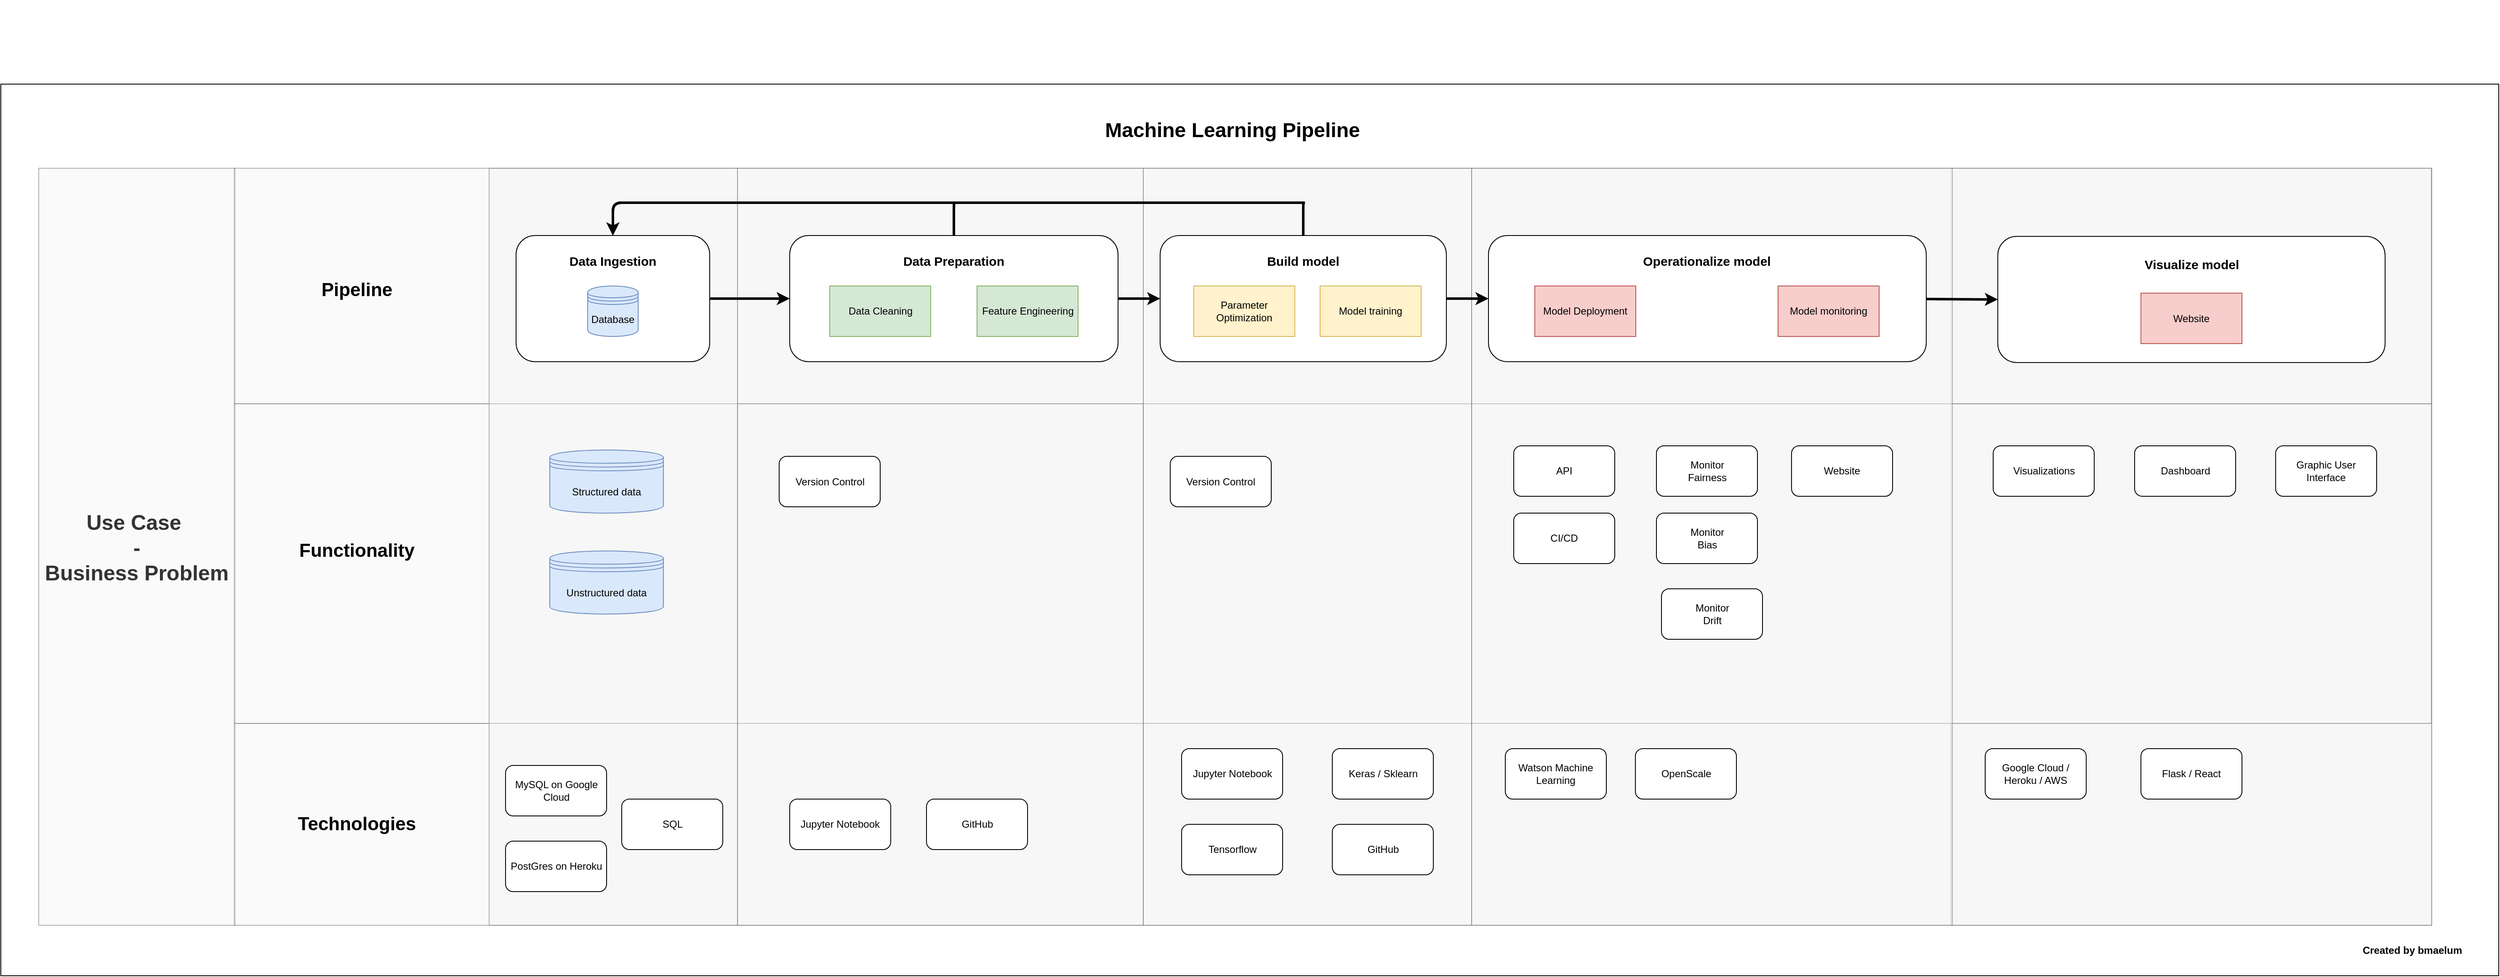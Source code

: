 <mxfile version="12.2.0" type="device" pages="1"><diagram id="UdGAdDEJSyyYJbpU4xct" name="Page-1"><mxGraphModel dx="3518" dy="2591" grid="1" gridSize="10" guides="1" tooltips="1" connect="1" arrows="1" fold="1" page="1" pageScale="1" pageWidth="827" pageHeight="1169" math="0" shadow="0"><root><mxCell id="0"/><mxCell id="1" parent="0"/><mxCell id="WjDHQx3Hi-hogk8vs6jd-1" value="" style="rounded=0;whiteSpace=wrap;html=1;" parent="1" vertex="1"><mxGeometry x="-837" y="-170" width="2967" height="1060" as="geometry"/></mxCell><mxCell id="IGVJ8Vz5LGz02qvAotLp-27" value="" style="rounded=0;whiteSpace=wrap;html=1;fillColor=#f5f5f5;strokeColor=#666666;fontColor=#333333;opacity=50;" parent="1" vertex="1"><mxGeometry x="-560" y="590" width="2610" height="240" as="geometry"/></mxCell><mxCell id="IGVJ8Vz5LGz02qvAotLp-57" value="" style="rounded=0;whiteSpace=wrap;html=1;fillColor=#f5f5f5;strokeColor=#666666;fontColor=#333333;opacity=50;" parent="1" vertex="1"><mxGeometry x="1479.5" y="-70" width="571" height="900" as="geometry"/></mxCell><mxCell id="IGVJ8Vz5LGz02qvAotLp-38" value="" style="rounded=0;whiteSpace=wrap;html=1;fillColor=#f5f5f5;strokeColor=#666666;fontColor=#333333;opacity=50;" parent="1" vertex="1"><mxGeometry x="-560" y="210" width="2610" height="380" as="geometry"/></mxCell><mxCell id="IGVJ8Vz5LGz02qvAotLp-24" value="" style="rounded=0;whiteSpace=wrap;html=1;fillColor=#f5f5f5;strokeColor=#666666;fontColor=#333333;opacity=50;" parent="1" vertex="1"><mxGeometry x="38" y="-70" width="482" height="900" as="geometry"/></mxCell><mxCell id="IGVJ8Vz5LGz02qvAotLp-39" value="" style="rounded=0;whiteSpace=wrap;html=1;fillColor=#f5f5f5;strokeColor=#666666;fontColor=#333333;opacity=50;" parent="1" vertex="1"><mxGeometry x="-560" y="-70" width="2610" height="280" as="geometry"/></mxCell><mxCell id="IGVJ8Vz5LGz02qvAotLp-23" value="" style="rounded=0;whiteSpace=wrap;html=1;fillColor=#f5f5f5;strokeColor=#666666;fontColor=#333333;opacity=50;" parent="1" vertex="1"><mxGeometry x="-257" y="-70" width="295" height="900" as="geometry"/></mxCell><mxCell id="IGVJ8Vz5LGz02qvAotLp-26" value="" style="rounded=0;whiteSpace=wrap;html=1;fillColor=#f5f5f5;strokeColor=#666666;fontColor=#333333;opacity=50;" parent="1" vertex="1"><mxGeometry x="910" y="-70" width="571" height="900" as="geometry"/></mxCell><mxCell id="IGVJ8Vz5LGz02qvAotLp-25" value="" style="rounded=0;whiteSpace=wrap;html=1;fillColor=#f5f5f5;strokeColor=#666666;fontColor=#333333;opacity=50;" parent="1" vertex="1"><mxGeometry x="520" y="-70" width="390" height="900" as="geometry"/></mxCell><mxCell id="mwmiNPUkpZYSzUFOsRAI-22" value="" style="rounded=1;whiteSpace=wrap;html=1;" parent="1" vertex="1"><mxGeometry x="930" y="10" width="520" height="150" as="geometry"/></mxCell><mxCell id="mwmiNPUkpZYSzUFOsRAI-21" style="edgeStyle=orthogonalEdgeStyle;rounded=0;orthogonalLoop=1;jettySize=auto;html=1;exitX=1;exitY=0.5;exitDx=0;exitDy=0;entryX=0;entryY=0.5;entryDx=0;entryDy=0;fontSize=15;strokeWidth=3;" parent="1" source="mwmiNPUkpZYSzUFOsRAI-18" target="mwmiNPUkpZYSzUFOsRAI-6" edge="1"><mxGeometry relative="1" as="geometry"/></mxCell><mxCell id="IGVJ8Vz5LGz02qvAotLp-55" style="edgeStyle=orthogonalEdgeStyle;orthogonalLoop=1;jettySize=auto;html=1;exitX=0.5;exitY=0;exitDx=0;exitDy=0;entryX=0.5;entryY=0;entryDx=0;entryDy=0;strokeColor=#000000;strokeWidth=3;" parent="1" source="mwmiNPUkpZYSzUFOsRAI-18" target="mwmiNPUkpZYSzUFOsRAI-13" edge="1"><mxGeometry relative="1" as="geometry"><Array as="points"><mxPoint x="296" y="-29"/><mxPoint x="-109" y="-29"/></Array></mxGeometry></mxCell><mxCell id="mwmiNPUkpZYSzUFOsRAI-18" value="" style="rounded=1;whiteSpace=wrap;html=1;" parent="1" vertex="1"><mxGeometry x="100" y="10" width="390" height="150" as="geometry"/></mxCell><mxCell id="IGVJ8Vz5LGz02qvAotLp-1" style="edgeStyle=orthogonalEdgeStyle;rounded=0;orthogonalLoop=1;jettySize=auto;html=1;exitX=1;exitY=0.5;exitDx=0;exitDy=0;entryX=0;entryY=0.5;entryDx=0;entryDy=0;strokeWidth=3;" parent="1" source="mwmiNPUkpZYSzUFOsRAI-6" target="mwmiNPUkpZYSzUFOsRAI-22" edge="1"><mxGeometry relative="1" as="geometry"/></mxCell><mxCell id="IGVJ8Vz5LGz02qvAotLp-83" style="edgeStyle=orthogonalEdgeStyle;orthogonalLoop=1;jettySize=auto;html=1;exitX=0.5;exitY=0;exitDx=0;exitDy=0;strokeColor=#000000;strokeWidth=3;" parent="1" source="mwmiNPUkpZYSzUFOsRAI-6" edge="1"><mxGeometry relative="1" as="geometry"><mxPoint x="-110.0" y="10.0" as="targetPoint"/><Array as="points"><mxPoint x="711" y="-29"/><mxPoint x="-109" y="-29"/></Array></mxGeometry></mxCell><mxCell id="mwmiNPUkpZYSzUFOsRAI-6" value="" style="rounded=1;whiteSpace=wrap;html=1;" parent="1" vertex="1"><mxGeometry x="540" y="10" width="340" height="150" as="geometry"/></mxCell><mxCell id="mwmiNPUkpZYSzUFOsRAI-1" value="Data Cleaning" style="rounded=0;whiteSpace=wrap;html=1;fillColor=#d5e8d4;strokeColor=#82b366;" parent="1" vertex="1"><mxGeometry x="147.5" y="70" width="120" height="60" as="geometry"/></mxCell><mxCell id="mwmiNPUkpZYSzUFOsRAI-2" value="Model training" style="rounded=0;whiteSpace=wrap;html=1;fillColor=#fff2cc;strokeColor=#d6b656;" parent="1" vertex="1"><mxGeometry x="730" y="70" width="120" height="60" as="geometry"/></mxCell><mxCell id="mwmiNPUkpZYSzUFOsRAI-3" value="Feature Engineering" style="rounded=0;whiteSpace=wrap;html=1;fillColor=#d5e8d4;strokeColor=#82b366;" parent="1" vertex="1"><mxGeometry x="322.5" y="70" width="120" height="60" as="geometry"/></mxCell><mxCell id="mwmiNPUkpZYSzUFOsRAI-4" value="Model Deployment" style="rounded=0;whiteSpace=wrap;html=1;fillColor=#f8cecc;strokeColor=#b85450;" parent="1" vertex="1"><mxGeometry x="985" y="70" width="120" height="60" as="geometry"/></mxCell><mxCell id="mwmiNPUkpZYSzUFOsRAI-5" value="Model monitoring" style="rounded=0;whiteSpace=wrap;html=1;fillColor=#f8cecc;strokeColor=#b85450;" parent="1" vertex="1"><mxGeometry x="1274" y="70" width="120" height="60" as="geometry"/></mxCell><mxCell id="mwmiNPUkpZYSzUFOsRAI-7" value="Build model" style="text;html=1;strokeColor=none;fillColor=none;align=center;verticalAlign=middle;whiteSpace=wrap;rounded=0;fontSize=15;fontStyle=1" parent="1" vertex="1"><mxGeometry x="646" y="30" width="128" height="20" as="geometry"/></mxCell><mxCell id="mwmiNPUkpZYSzUFOsRAI-20" style="edgeStyle=orthogonalEdgeStyle;rounded=0;orthogonalLoop=1;jettySize=auto;html=1;exitX=1;exitY=0.5;exitDx=0;exitDy=0;entryX=0;entryY=0.5;entryDx=0;entryDy=0;fontSize=15;strokeWidth=3;" parent="1" source="mwmiNPUkpZYSzUFOsRAI-13" target="mwmiNPUkpZYSzUFOsRAI-18" edge="1"><mxGeometry relative="1" as="geometry"/></mxCell><mxCell id="mwmiNPUkpZYSzUFOsRAI-13" value="" style="rounded=1;whiteSpace=wrap;html=1;" parent="1" vertex="1"><mxGeometry x="-225" y="10" width="230" height="150" as="geometry"/></mxCell><mxCell id="mwmiNPUkpZYSzUFOsRAI-15" value="Database" style="shape=datastore;whiteSpace=wrap;html=1;fillColor=#dae8fc;strokeColor=#6c8ebf;" parent="1" vertex="1"><mxGeometry x="-140" y="70" width="60" height="60" as="geometry"/></mxCell><mxCell id="mwmiNPUkpZYSzUFOsRAI-16" value="Data Ingestion" style="text;html=1;strokeColor=none;fillColor=none;align=center;verticalAlign=middle;whiteSpace=wrap;rounded=0;fontSize=15;fontStyle=1" parent="1" vertex="1"><mxGeometry x="-175" y="30" width="130" height="20" as="geometry"/></mxCell><mxCell id="mwmiNPUkpZYSzUFOsRAI-19" value="Data Preparation" style="text;html=1;strokeColor=none;fillColor=none;align=center;verticalAlign=middle;whiteSpace=wrap;rounded=0;fontSize=15;fontStyle=1" parent="1" vertex="1"><mxGeometry x="205" y="30" width="180" height="20" as="geometry"/></mxCell><mxCell id="mwmiNPUkpZYSzUFOsRAI-23" value="Operationalize model" style="text;html=1;strokeColor=none;fillColor=none;align=center;verticalAlign=middle;whiteSpace=wrap;rounded=0;fontSize=15;fontStyle=1" parent="1" vertex="1"><mxGeometry x="1105" y="30" width="169" height="20" as="geometry"/></mxCell><mxCell id="IGVJ8Vz5LGz02qvAotLp-2" value="Parameter Optimization" style="rounded=0;whiteSpace=wrap;html=1;fillColor=#fff2cc;strokeColor=#d6b656;" parent="1" vertex="1"><mxGeometry x="580" y="70" width="120" height="60" as="geometry"/></mxCell><mxCell id="IGVJ8Vz5LGz02qvAotLp-3" value="CI/CD" style="rounded=1;whiteSpace=wrap;html=1;" parent="1" vertex="1"><mxGeometry x="960" y="340" width="120" height="60" as="geometry"/></mxCell><mxCell id="IGVJ8Vz5LGz02qvAotLp-5" value="Monitor &lt;br&gt;Fairness" style="rounded=1;whiteSpace=wrap;html=1;" parent="1" vertex="1"><mxGeometry x="1129.5" y="260" width="120" height="60" as="geometry"/></mxCell><mxCell id="IGVJ8Vz5LGz02qvAotLp-6" value="Monitor &lt;br&gt;Bias" style="rounded=1;whiteSpace=wrap;html=1;" parent="1" vertex="1"><mxGeometry x="1129.5" y="340" width="120" height="60" as="geometry"/></mxCell><mxCell id="IGVJ8Vz5LGz02qvAotLp-7" value="Monitor &lt;br&gt;Drift" style="rounded=1;whiteSpace=wrap;html=1;" parent="1" vertex="1"><mxGeometry x="1135.5" y="430" width="120" height="60" as="geometry"/></mxCell><mxCell id="IGVJ8Vz5LGz02qvAotLp-8" value="Jupyter Notebook" style="rounded=1;whiteSpace=wrap;html=1;" parent="1" vertex="1"><mxGeometry x="100" y="680" width="120" height="60" as="geometry"/></mxCell><mxCell id="IGVJ8Vz5LGz02qvAotLp-11" value="Website" style="rounded=1;whiteSpace=wrap;html=1;" parent="1" vertex="1"><mxGeometry x="1290" y="260" width="120" height="60" as="geometry"/></mxCell><mxCell id="IGVJ8Vz5LGz02qvAotLp-13" value="API" style="rounded=1;whiteSpace=wrap;html=1;" parent="1" vertex="1"><mxGeometry x="960" y="260" width="120" height="60" as="geometry"/></mxCell><mxCell id="IGVJ8Vz5LGz02qvAotLp-16" value="Unstructured data" style="shape=datastore;whiteSpace=wrap;html=1;fillColor=#dae8fc;strokeColor=#6c8ebf;" parent="1" vertex="1"><mxGeometry x="-185" y="385" width="135" height="75" as="geometry"/></mxCell><mxCell id="IGVJ8Vz5LGz02qvAotLp-28" value="MySQL on Google Cloud" style="rounded=1;whiteSpace=wrap;html=1;" parent="1" vertex="1"><mxGeometry x="-237.5" y="640" width="120" height="60" as="geometry"/></mxCell><mxCell id="IGVJ8Vz5LGz02qvAotLp-30" value="Jupyter Notebook" style="rounded=1;whiteSpace=wrap;html=1;" parent="1" vertex="1"><mxGeometry x="565.5" y="620" width="120" height="60" as="geometry"/></mxCell><mxCell id="IGVJ8Vz5LGz02qvAotLp-31" value="Keras / Sklearn" style="rounded=1;whiteSpace=wrap;html=1;" parent="1" vertex="1"><mxGeometry x="744.5" y="620" width="120" height="60" as="geometry"/></mxCell><mxCell id="IGVJ8Vz5LGz02qvAotLp-32" value="Tensorflow" style="rounded=1;whiteSpace=wrap;html=1;" parent="1" vertex="1"><mxGeometry x="565.5" y="710" width="120" height="60" as="geometry"/></mxCell><mxCell id="IGVJ8Vz5LGz02qvAotLp-33" value="Watson Machine Learning" style="rounded=1;whiteSpace=wrap;html=1;" parent="1" vertex="1"><mxGeometry x="950" y="620" width="120" height="60" as="geometry"/></mxCell><mxCell id="IGVJ8Vz5LGz02qvAotLp-34" value="OpenScale" style="rounded=1;whiteSpace=wrap;html=1;" parent="1" vertex="1"><mxGeometry x="1104.5" y="620" width="120" height="60" as="geometry"/></mxCell><mxCell id="IGVJ8Vz5LGz02qvAotLp-35" value="&lt;font style=&quot;font-size: 22px&quot;&gt;&lt;b&gt;Technologies&lt;/b&gt;&lt;/font&gt;" style="text;html=1;strokeColor=none;fillColor=none;align=center;verticalAlign=middle;whiteSpace=wrap;rounded=0;opacity=50;" parent="1" vertex="1"><mxGeometry x="-519.5" y="700" width="210" height="20" as="geometry"/></mxCell><mxCell id="IGVJ8Vz5LGz02qvAotLp-37" value="Structured data" style="shape=datastore;whiteSpace=wrap;html=1;fillColor=#dae8fc;strokeColor=#6c8ebf;" parent="1" vertex="1"><mxGeometry x="-185" y="265" width="135" height="75" as="geometry"/></mxCell><mxCell id="IGVJ8Vz5LGz02qvAotLp-40" value="&lt;font style=&quot;font-size: 22px&quot;&gt;&lt;b&gt;Functionality&lt;/b&gt;&lt;/font&gt;" style="text;html=1;strokeColor=none;fillColor=none;align=center;verticalAlign=middle;whiteSpace=wrap;rounded=0;opacity=50;" parent="1" vertex="1"><mxGeometry x="-519.5" y="375" width="210" height="20" as="geometry"/></mxCell><mxCell id="IGVJ8Vz5LGz02qvAotLp-41" value="&lt;font style=&quot;font-size: 22px&quot;&gt;&lt;b&gt;Pipeline &lt;br&gt;&lt;/b&gt;&lt;/font&gt;" style="text;html=1;strokeColor=none;fillColor=none;align=center;verticalAlign=middle;whiteSpace=wrap;rounded=0;opacity=50;" parent="1" vertex="1"><mxGeometry x="-519.5" y="65" width="210" height="20" as="geometry"/></mxCell><mxCell id="IGVJ8Vz5LGz02qvAotLp-43" value="Flask / React" style="rounded=1;whiteSpace=wrap;html=1;" parent="1" vertex="1"><mxGeometry x="1705" y="620" width="120" height="60" as="geometry"/></mxCell><mxCell id="IGVJ8Vz5LGz02qvAotLp-46" value="SQL" style="rounded=1;whiteSpace=wrap;html=1;" parent="1" vertex="1"><mxGeometry x="-99.5" y="680" width="120" height="60" as="geometry"/></mxCell><mxCell id="IGVJ8Vz5LGz02qvAotLp-51" value="Version Control" style="rounded=1;whiteSpace=wrap;html=1;" parent="1" vertex="1"><mxGeometry x="87.5" y="272.5" width="120" height="60" as="geometry"/></mxCell><mxCell id="IGVJ8Vz5LGz02qvAotLp-52" value="GitHub" style="rounded=1;whiteSpace=wrap;html=1;" parent="1" vertex="1"><mxGeometry x="262.5" y="680" width="120" height="60" as="geometry"/></mxCell><mxCell id="IGVJ8Vz5LGz02qvAotLp-53" value="GitHub" style="rounded=1;whiteSpace=wrap;html=1;" parent="1" vertex="1"><mxGeometry x="744.5" y="710" width="120" height="60" as="geometry"/></mxCell><mxCell id="IGVJ8Vz5LGz02qvAotLp-54" value="Version Control" style="rounded=1;whiteSpace=wrap;html=1;" parent="1" vertex="1"><mxGeometry x="552" y="272.5" width="120" height="60" as="geometry"/></mxCell><mxCell id="IGVJ8Vz5LGz02qvAotLp-58" value="" style="rounded=1;whiteSpace=wrap;html=1;" parent="1" vertex="1"><mxGeometry x="1535" y="11" width="460" height="150" as="geometry"/></mxCell><mxCell id="IGVJ8Vz5LGz02qvAotLp-59" style="edgeStyle=orthogonalEdgeStyle;rounded=0;orthogonalLoop=1;jettySize=auto;html=1;exitX=1;exitY=0.5;exitDx=0;exitDy=0;entryX=0;entryY=0.5;entryDx=0;entryDy=0;strokeWidth=3;" parent="1" target="IGVJ8Vz5LGz02qvAotLp-58" edge="1"><mxGeometry relative="1" as="geometry"><mxPoint x="1450" y="85.5" as="sourcePoint"/></mxGeometry></mxCell><mxCell id="IGVJ8Vz5LGz02qvAotLp-62" value="Visualize model" style="text;html=1;strokeColor=none;fillColor=none;align=center;verticalAlign=middle;whiteSpace=wrap;rounded=0;fontSize=15;fontStyle=1" parent="1" vertex="1"><mxGeometry x="1680.5" y="33.5" width="169" height="20" as="geometry"/></mxCell><mxCell id="IGVJ8Vz5LGz02qvAotLp-69" value="Visualizations" style="rounded=1;whiteSpace=wrap;html=1;" parent="1" vertex="1"><mxGeometry x="1529.5" y="260" width="120" height="60" as="geometry"/></mxCell><mxCell id="IGVJ8Vz5LGz02qvAotLp-74" value="Website" style="rounded=0;whiteSpace=wrap;html=1;fillColor=#f8cecc;strokeColor=#b85450;" parent="1" vertex="1"><mxGeometry x="1705" y="78.5" width="120" height="60" as="geometry"/></mxCell><mxCell id="IGVJ8Vz5LGz02qvAotLp-78" value="Google Cloud / Heroku / AWS" style="rounded=1;whiteSpace=wrap;html=1;" parent="1" vertex="1"><mxGeometry x="1520" y="620" width="120" height="60" as="geometry"/></mxCell><mxCell id="IGVJ8Vz5LGz02qvAotLp-81" value="Graphic User Interface" style="rounded=1;whiteSpace=wrap;html=1;" parent="1" vertex="1"><mxGeometry x="1865" y="260" width="120" height="60" as="geometry"/></mxCell><mxCell id="IGVJ8Vz5LGz02qvAotLp-82" value="Dashboard" style="rounded=1;whiteSpace=wrap;html=1;" parent="1" vertex="1"><mxGeometry x="1697.5" y="260" width="120" height="60" as="geometry"/></mxCell><mxCell id="IGVJ8Vz5LGz02qvAotLp-87" value="&lt;font size=&quot;1&quot;&gt;&lt;b style=&quot;font-size: 25px&quot;&gt;Use Case&amp;nbsp;&lt;br&gt;-&lt;br&gt;Business Problem&lt;br&gt;&lt;/b&gt;&lt;/font&gt;" style="rounded=0;whiteSpace=wrap;html=1;fillColor=#f5f5f5;strokeColor=#666666;fontColor=#333333;opacity=50;" parent="1" vertex="1"><mxGeometry x="-792" y="-70" width="233" height="900" as="geometry"/></mxCell><mxCell id="WjDHQx3Hi-hogk8vs6jd-2" value="Created by bmaelum" style="text;html=1;strokeColor=none;fillColor=none;align=center;verticalAlign=middle;whiteSpace=wrap;rounded=0;fontStyle=1" parent="1" vertex="1"><mxGeometry x="1950" y="850" width="155" height="20" as="geometry"/></mxCell><mxCell id="WjDHQx3Hi-hogk8vs6jd-3" value="&lt;font style=&quot;font-size: 24px&quot;&gt;Machine Learning Pipeline&lt;/font&gt;" style="text;html=1;strokeColor=none;fillColor=none;align=center;verticalAlign=middle;whiteSpace=wrap;rounded=0;fontStyle=1" parent="1" vertex="1"><mxGeometry x="433.5" y="-270" width="384" height="310" as="geometry"/></mxCell><mxCell id="JQMcaSzbpkn8V1jSxaSw-1" value="PostGres on Heroku" style="rounded=1;whiteSpace=wrap;html=1;" vertex="1" parent="1"><mxGeometry x="-237.5" y="730" width="120" height="60" as="geometry"/></mxCell></root></mxGraphModel></diagram></mxfile>